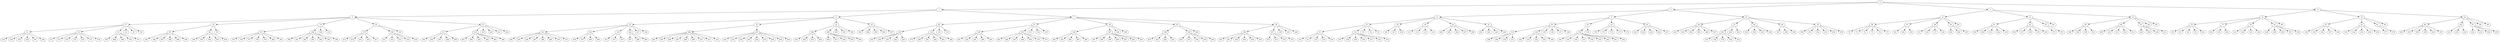 strict digraph "" {
	0 -> 1;
	0 -> 2;
	0 -> 3;
	0 -> 4;
	1 -> 5;
	1 -> 6;
	1 -> 7;
	5 -> 17;
	5 -> 18;
	5 -> 19;
	5 -> 20;
	5 -> 21;
	17 -> 31;
	17 -> 32;
	17 -> 33;
	17 -> 34;
	17 -> 35;
	17 -> 36;
	31 -> 253;
	31 -> 254;
	31 -> 255;
	31 -> 256;
	31 -> 257;
	31 -> 258;
	32 -> 272;
	32 -> 273;
	32 -> 274;
	32 -> 275;
	32 -> 276;
	32 -> 277;
	32 -> 278;
	33 -> 467;
	33 -> 468;
	33 -> 469;
	33 -> 470;
	33 -> 471;
	18 -> 95;
	18 -> 96;
	18 -> 97;
	95 -> 285;
	95 -> 286;
	95 -> 287;
	95 -> 288;
	95 -> 289;
	95 -> 290;
	96 -> 360;
	96 -> 361;
	96 -> 362;
	96 -> 363;
	96 -> 364;
	19 -> 107;
	19 -> 108;
	19 -> 109;
	19 -> 110;
	107 -> 375;
	107 -> 376;
	107 -> 377;
	107 -> 378;
	107 -> 379;
	107 -> 380;
	107 -> 381;
	108 -> 390;
	108 -> 391;
	108 -> 392;
	108 -> 393;
	108 -> 394;
	108 -> 395;
	108 -> 396;
	20 -> 179;
	20 -> 180;
	20 -> 181;
	179 -> 413;
	179 -> 414;
	179 -> 415;
	179 -> 416;
	179 -> 417;
	180 -> 431;
	180 -> 432;
	180 -> 433;
	180 -> 434;
	180 -> 435;
	21 -> 217;
	21 -> 218;
	21 -> 219;
	21 -> 220;
	21 -> 221;
	21 -> 222;
	217 -> 445;
	217 -> 446;
	217 -> 447;
	217 -> 448;
	217 -> 449;
	218 -> 461;
	218 -> 462;
	218 -> 463;
	218 -> 464;
	218 -> 465;
	218 -> 466;
	6 -> 22;
	6 -> 23;
	6 -> 24;
	6 -> 25;
	22 -> 123;
	22 -> 124;
	22 -> 125;
	22 -> 126;
	22 -> 127;
	22 -> 128;
	123 -> 264;
	123 -> 265;
	123 -> 266;
	123 -> 267;
	123 -> 268;
	123 -> 269;
	123 -> 270;
	123 -> 271;
	124 -> 356;
	124 -> 357;
	124 -> 358;
	124 -> 359;
	125 -> 372;
	125 -> 373;
	125 -> 374;
	126 -> 387;
	126 -> 388;
	126 -> 389;
	23 -> 296;
	23 -> 297;
	296 -> 404;
	296 -> 405;
	296 -> 406;
	296 -> 407;
	296 -> 408;
	296 -> 409;
	296 -> 410;
	296 -> 411;
	296 -> 412;
	297 -> 422;
	297 -> 423;
	297 -> 424;
	297 -> 425;
	297 -> 426;
	297 -> 427;
	297 -> 428;
	297 -> 429;
	297 -> 430;
	24 -> 298;
	24 -> 299;
	24 -> 300;
	24 -> 301;
	24 -> 302;
	298 -> 441;
	298 -> 442;
	298 -> 443;
	298 -> 444;
	299 -> 456;
	299 -> 457;
	299 -> 458;
	299 -> 459;
	299 -> 460;
	25 -> 303;
	25 -> 304;
	25 -> 305;
	25 -> 306;
	25 -> 307;
	7 -> 26;
	7 -> 27;
	7 -> 28;
	7 -> 29;
	7 -> 30;
	26 -> 129;
	26 -> 130;
	26 -> 131;
	26 -> 132;
	129 -> 259;
	129 -> 260;
	129 -> 261;
	129 -> 262;
	129 -> 263;
	130 -> 279;
	130 -> 280;
	130 -> 281;
	130 -> 282;
	130 -> 283;
	130 -> 284;
	27 -> 149;
	27 -> 150;
	27 -> 151;
	27 -> 152;
	27 -> 153;
	149 -> 291;
	149 -> 292;
	149 -> 293;
	149 -> 294;
	149 -> 295;
	150 -> 365;
	150 -> 366;
	150 -> 367;
	150 -> 368;
	150 -> 369;
	150 -> 370;
	150 -> 371;
	28 -> 166;
	28 -> 167;
	28 -> 168;
	28 -> 169;
	166 -> 382;
	166 -> 383;
	166 -> 384;
	166 -> 385;
	166 -> 386;
	167 -> 397;
	167 -> 398;
	167 -> 399;
	167 -> 400;
	167 -> 401;
	167 -> 402;
	167 -> 403;
	29 -> 198;
	29 -> 199;
	29 -> 200;
	198 -> 418;
	198 -> 419;
	198 -> 420;
	198 -> 421;
	199 -> 436;
	199 -> 437;
	199 -> 438;
	199 -> 439;
	199 -> 440;
	30 -> 236;
	30 -> 237;
	30 -> 238;
	30 -> 239;
	30 -> 240;
	236 -> 450;
	236 -> 451;
	236 -> 452;
	236 -> 453;
	236 -> 454;
	236 -> 455;
	237 -> 472;
	237 -> 473;
	237 -> 474;
	237 -> 475;
	2 -> 8;
	2 -> 9;
	2 -> 10;
	8 -> 37;
	8 -> 38;
	8 -> 39;
	8 -> 40;
	8 -> 41;
	37 -> 51;
	37 -> 52;
	37 -> 53;
	37 -> 54;
	37 -> 55;
	51 -> 312;
	51 -> 313;
	51 -> 314;
	51 -> 315;
	51 -> 316;
	52 -> 327;
	52 -> 328;
	52 -> 329;
	52 -> 330;
	52 -> 331;
	52 -> 332;
	52 -> 333;
	38 -> 98;
	38 -> 99;
	38 -> 100;
	39 -> 111;
	39 -> 112;
	39 -> 113;
	39 -> 114;
	40 -> 204;
	40 -> 205;
	40 -> 206;
	40 -> 207;
	40 -> 208;
	41 -> 241;
	41 -> 242;
	41 -> 243;
	41 -> 244;
	9 -> 42;
	9 -> 43;
	9 -> 44;
	9 -> 45;
	42 -> 133;
	42 -> 134;
	42 -> 135;
	42 -> 136;
	42 -> 137;
	42 -> 138;
	133 -> 308;
	133 -> 309;
	133 -> 310;
	133 -> 311;
	134 -> 322;
	134 -> 323;
	134 -> 324;
	134 -> 325;
	134 -> 326;
	43 -> 154;
	43 -> 155;
	154 -> 334;
	154 -> 335;
	154 -> 336;
	154 -> 337;
	154 -> 338;
	154 -> 339;
	154 -> 340;
	154 -> 341;
	154 -> 342;
	44 -> 170;
	44 -> 171;
	44 -> 172;
	44 -> 173;
	44 -> 174;
	45 -> 223;
	45 -> 224;
	45 -> 225;
	45 -> 226;
	45 -> 227;
	10 -> 46;
	10 -> 47;
	10 -> 48;
	10 -> 49;
	10 -> 50;
	46 -> 182;
	46 -> 183;
	46 -> 184;
	46 -> 185;
	46 -> 186;
	46 -> 187;
	47 -> 201;
	47 -> 202;
	47 -> 203;
	201 -> 317;
	201 -> 318;
	201 -> 319;
	201 -> 320;
	201 -> 321;
	48 -> 343;
	48 -> 344;
	48 -> 345;
	48 -> 346;
	49 -> 347;
	49 -> 348;
	49 -> 349;
	50 -> 350;
	50 -> 351;
	50 -> 352;
	50 -> 353;
	50 -> 354;
	50 -> 355;
	3 -> 11;
	3 -> 12;
	3 -> 13;
	11 -> 56;
	11 -> 57;
	11 -> 58;
	11 -> 59;
	11 -> 60;
	56 -> 70;
	56 -> 71;
	56 -> 72;
	56 -> 73;
	56 -> 74;
	56 -> 75;
	57 -> 101;
	57 -> 102;
	57 -> 103;
	58 -> 115;
	58 -> 116;
	58 -> 117;
	58 -> 118;
	59 -> 245;
	59 -> 246;
	59 -> 247;
	12 -> 61;
	12 -> 62;
	12 -> 63;
	12 -> 64;
	61 -> 139;
	61 -> 140;
	61 -> 141;
	61 -> 142;
	61 -> 143;
	62 -> 156;
	62 -> 157;
	62 -> 158;
	62 -> 159;
	62 -> 160;
	63 -> 175;
	63 -> 176;
	13 -> 65;
	13 -> 66;
	13 -> 67;
	13 -> 68;
	13 -> 69;
	65 -> 188;
	65 -> 189;
	65 -> 190;
	65 -> 191;
	66 -> 209;
	66 -> 210;
	66 -> 211;
	66 -> 212;
	66 -> 213;
	67 -> 228;
	67 -> 229;
	67 -> 230;
	67 -> 231;
	4 -> 14;
	4 -> 15;
	4 -> 16;
	14 -> 76;
	14 -> 77;
	14 -> 78;
	14 -> 79;
	14 -> 80;
	76 -> 90;
	76 -> 91;
	76 -> 92;
	76 -> 93;
	76 -> 94;
	77 -> 104;
	77 -> 105;
	77 -> 106;
	78 -> 119;
	78 -> 120;
	78 -> 121;
	78 -> 122;
	79 -> 248;
	79 -> 249;
	79 -> 250;
	79 -> 251;
	79 -> 252;
	15 -> 81;
	15 -> 82;
	15 -> 83;
	15 -> 84;
	81 -> 144;
	81 -> 145;
	81 -> 146;
	81 -> 147;
	81 -> 148;
	82 -> 161;
	82 -> 162;
	82 -> 163;
	82 -> 164;
	82 -> 165;
	83 -> 177;
	83 -> 178;
	16 -> 85;
	16 -> 86;
	16 -> 87;
	16 -> 88;
	16 -> 89;
	85 -> 192;
	85 -> 193;
	85 -> 194;
	85 -> 195;
	85 -> 196;
	85 -> 197;
	86 -> 214;
	86 -> 215;
	86 -> 216;
	87 -> 232;
	87 -> 233;
	87 -> 234;
	87 -> 235;
}
